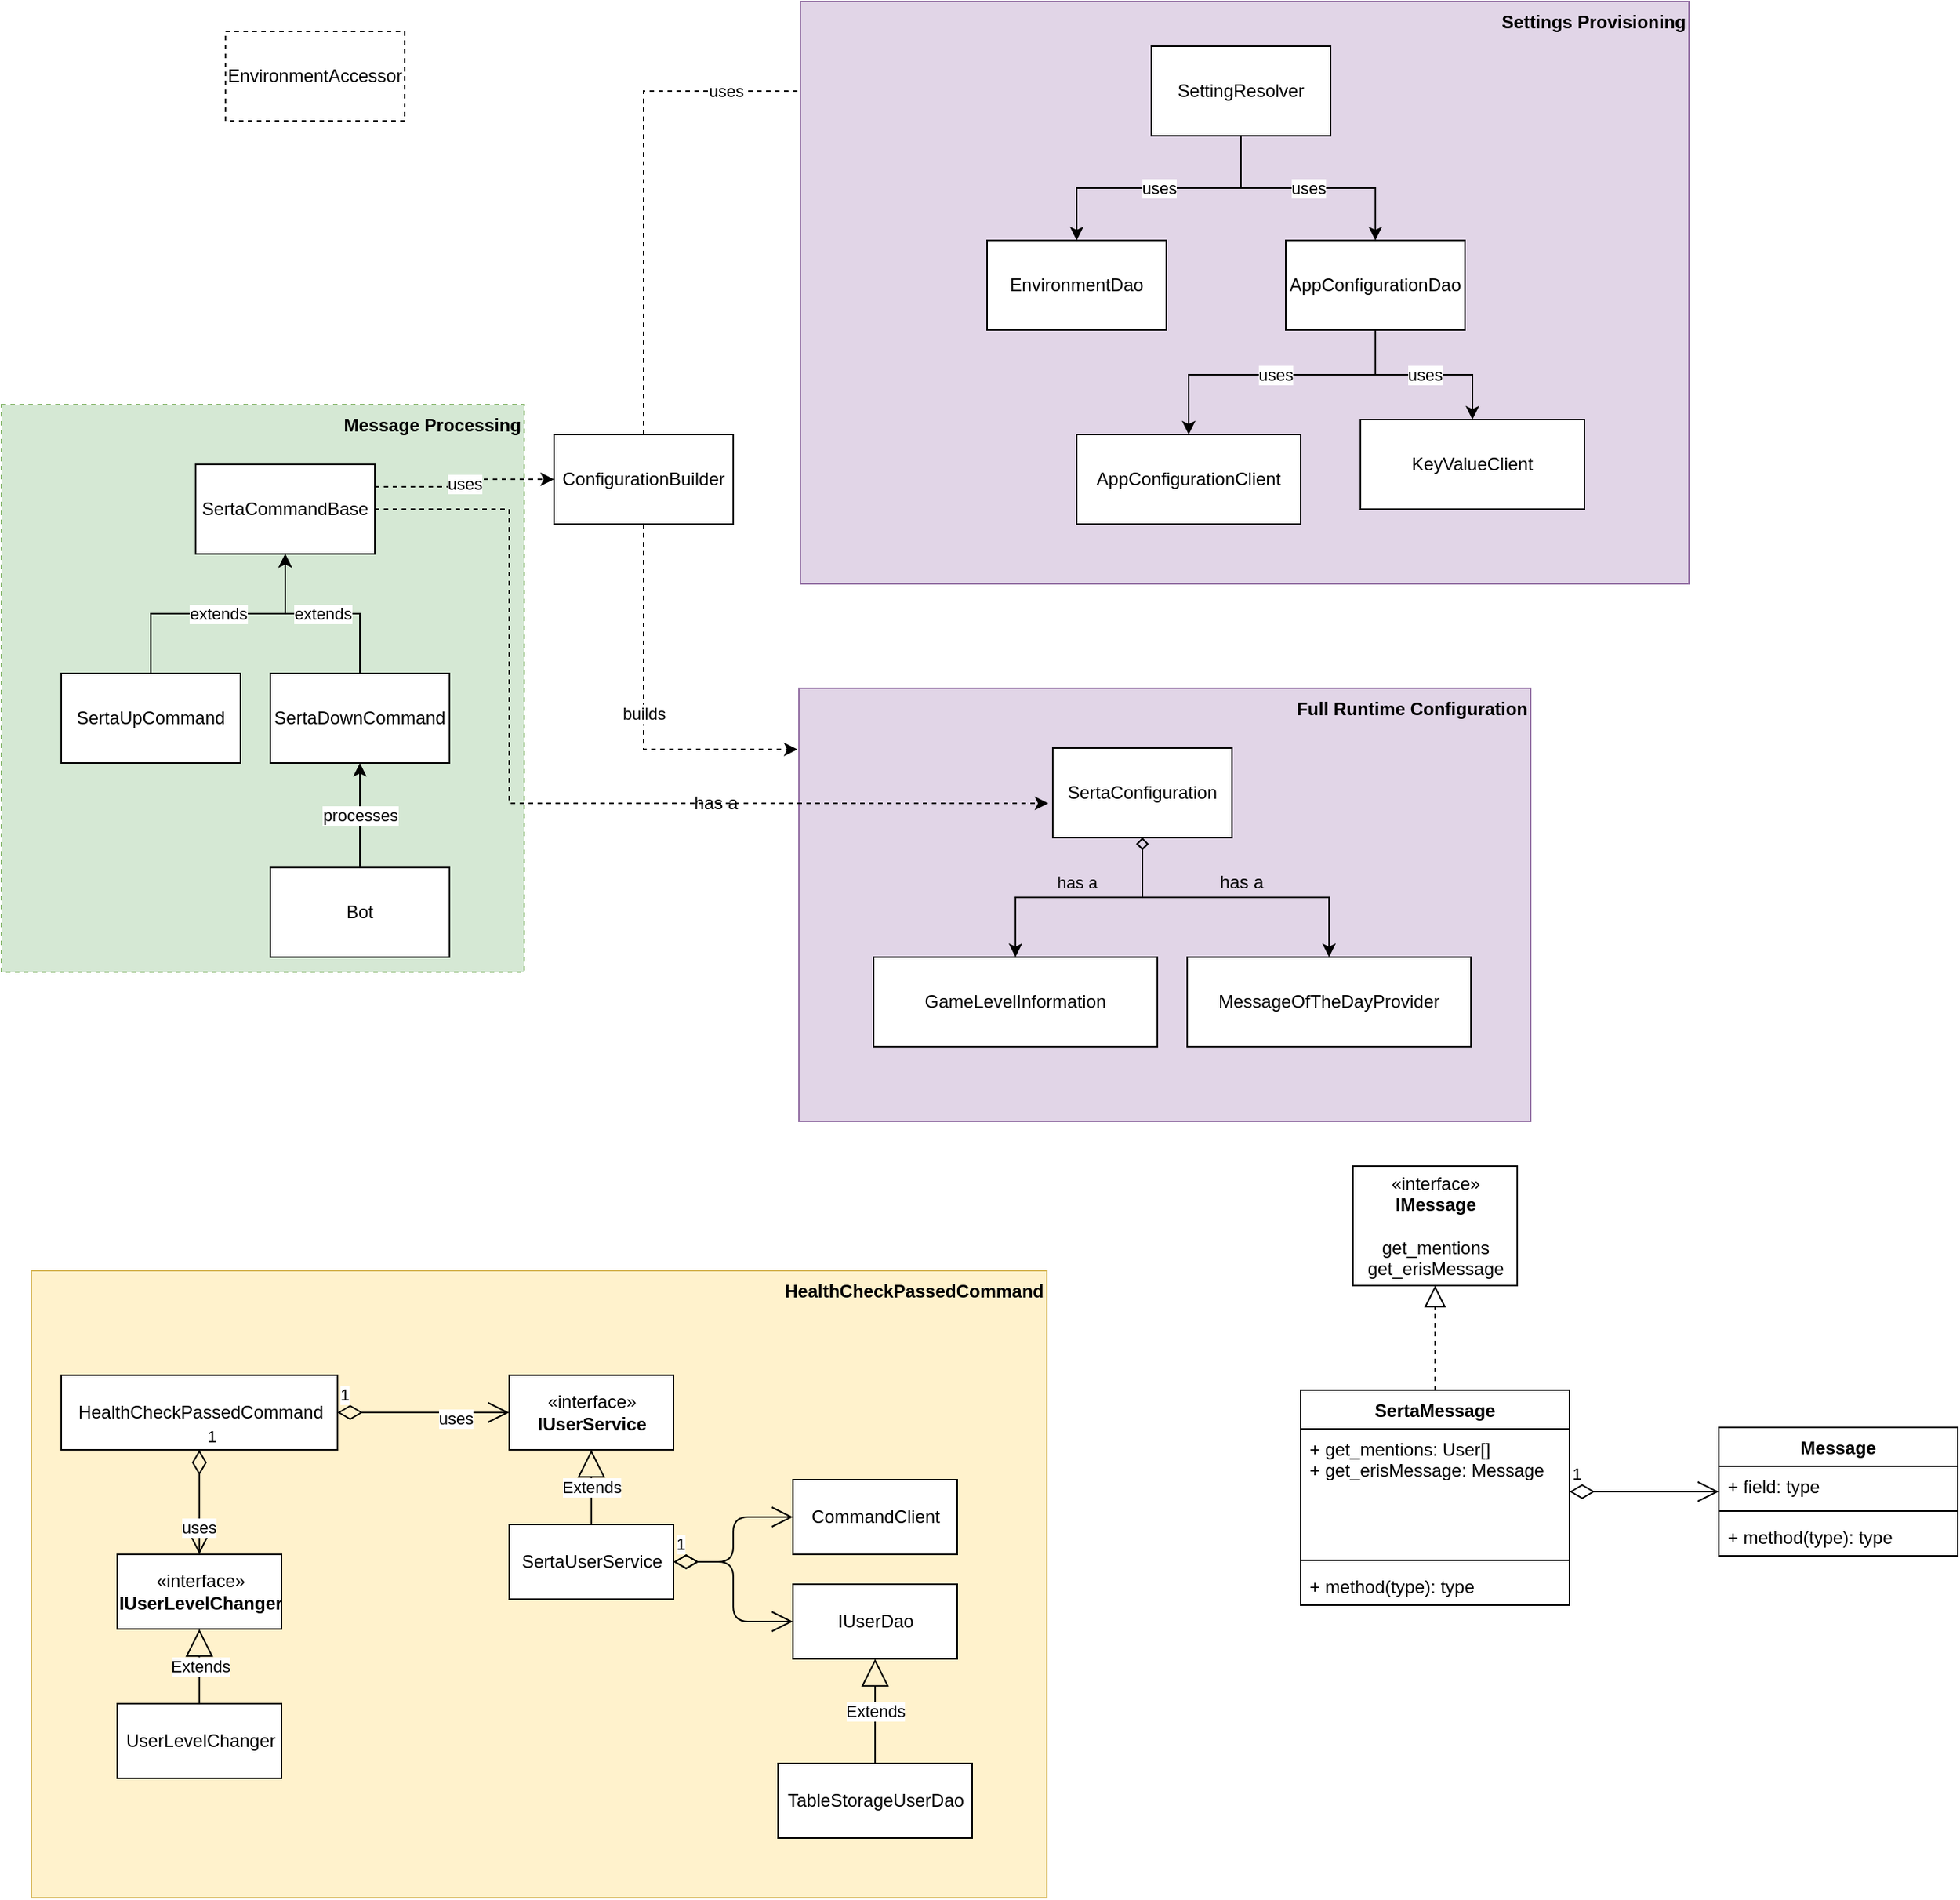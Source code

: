 <mxfile version="13.1.3" type="github">
  <diagram id="GnVgiSFdVF10wmryirrv" name="Page-1">
    <mxGraphModel dx="1422" dy="1862" grid="1" gridSize="10" guides="1" tooltips="1" connect="1" arrows="1" fold="1" page="1" pageScale="1" pageWidth="850" pageHeight="1100" math="0" shadow="0">
      <root>
        <mxCell id="0" />
        <mxCell id="1" parent="0" />
        <mxCell id="4HCinlOvz4c1UebS4xHj-32" value="HealthCheckPassedCommand" style="rounded=0;whiteSpace=wrap;html=1;fillColor=#fff2cc;strokeColor=#d6b656;fontStyle=1;align=right;verticalAlign=top;" parent="1" vertex="1">
          <mxGeometry x="40" y="610" width="680" height="420" as="geometry" />
        </mxCell>
        <mxCell id="5fEO6STA1TvdQxu0LVJK-40" value="Message Processing" style="rounded=0;whiteSpace=wrap;html=1;dashed=1;align=right;fontStyle=1;verticalAlign=top;fillColor=#d5e8d4;strokeColor=#82b366;" parent="1" vertex="1">
          <mxGeometry x="20" y="30" width="350" height="380" as="geometry" />
        </mxCell>
        <mxCell id="5fEO6STA1TvdQxu0LVJK-2" value="EnvironmentAccessor" style="rounded=0;whiteSpace=wrap;html=1;dashed=1;" parent="1" vertex="1">
          <mxGeometry x="170" y="-220" width="120" height="60" as="geometry" />
        </mxCell>
        <mxCell id="5fEO6STA1TvdQxu0LVJK-35" value="uses" style="edgeStyle=orthogonalEdgeStyle;rounded=0;orthogonalLoop=1;jettySize=auto;html=1;exitX=0.5;exitY=0;exitDx=0;exitDy=0;entryX=0;entryY=0.5;entryDx=0;entryDy=0;dashed=1;" parent="1" source="5fEO6STA1TvdQxu0LVJK-3" target="5fEO6STA1TvdQxu0LVJK-1" edge="1">
          <mxGeometry relative="1" as="geometry" />
        </mxCell>
        <mxCell id="5fEO6STA1TvdQxu0LVJK-39" value="builds" style="edgeStyle=orthogonalEdgeStyle;rounded=0;orthogonalLoop=1;jettySize=auto;html=1;exitX=0.5;exitY=1;exitDx=0;exitDy=0;entryX=-0.002;entryY=0.141;entryDx=0;entryDy=0;entryPerimeter=0;dashed=1;" parent="1" source="5fEO6STA1TvdQxu0LVJK-3" target="5fEO6STA1TvdQxu0LVJK-34" edge="1">
          <mxGeometry relative="1" as="geometry" />
        </mxCell>
        <mxCell id="5fEO6STA1TvdQxu0LVJK-3" value="ConfigurationBuilder" style="rounded=0;whiteSpace=wrap;html=1;" parent="1" vertex="1">
          <mxGeometry x="390" y="50" width="120" height="60" as="geometry" />
        </mxCell>
        <mxCell id="5fEO6STA1TvdQxu0LVJK-30" value="uses" style="edgeStyle=orthogonalEdgeStyle;rounded=0;orthogonalLoop=1;jettySize=auto;html=1;exitX=1;exitY=0.25;exitDx=0;exitDy=0;entryX=0;entryY=0.5;entryDx=0;entryDy=0;dashed=1;" parent="1" source="5fEO6STA1TvdQxu0LVJK-11" target="5fEO6STA1TvdQxu0LVJK-3" edge="1">
          <mxGeometry relative="1" as="geometry" />
        </mxCell>
        <mxCell id="5fEO6STA1TvdQxu0LVJK-11" value="SertaCommandBase" style="rounded=0;whiteSpace=wrap;html=1;" parent="1" vertex="1">
          <mxGeometry x="150" y="70" width="120" height="60" as="geometry" />
        </mxCell>
        <mxCell id="5fEO6STA1TvdQxu0LVJK-28" value="extends" style="edgeStyle=orthogonalEdgeStyle;rounded=0;orthogonalLoop=1;jettySize=auto;html=1;exitX=0.5;exitY=0;exitDx=0;exitDy=0;entryX=0.5;entryY=1;entryDx=0;entryDy=0;" parent="1" source="5fEO6STA1TvdQxu0LVJK-25" target="5fEO6STA1TvdQxu0LVJK-11" edge="1">
          <mxGeometry relative="1" as="geometry" />
        </mxCell>
        <mxCell id="5fEO6STA1TvdQxu0LVJK-25" value="SertaUpCommand" style="rounded=0;whiteSpace=wrap;html=1;" parent="1" vertex="1">
          <mxGeometry x="60" y="210" width="120" height="60" as="geometry" />
        </mxCell>
        <mxCell id="5fEO6STA1TvdQxu0LVJK-29" value="extends" style="edgeStyle=orthogonalEdgeStyle;rounded=0;orthogonalLoop=1;jettySize=auto;html=1;exitX=0.5;exitY=0;exitDx=0;exitDy=0;entryX=0.5;entryY=1;entryDx=0;entryDy=0;" parent="1" source="5fEO6STA1TvdQxu0LVJK-27" target="5fEO6STA1TvdQxu0LVJK-11" edge="1">
          <mxGeometry relative="1" as="geometry">
            <mxPoint x="420" y="150" as="targetPoint" />
          </mxGeometry>
        </mxCell>
        <mxCell id="5fEO6STA1TvdQxu0LVJK-27" value="SertaDownCommand" style="rounded=0;whiteSpace=wrap;html=1;" parent="1" vertex="1">
          <mxGeometry x="200" y="210" width="120" height="60" as="geometry" />
        </mxCell>
        <mxCell id="5fEO6STA1TvdQxu0LVJK-32" value="processes" style="edgeStyle=orthogonalEdgeStyle;rounded=0;orthogonalLoop=1;jettySize=auto;html=1;entryX=0.5;entryY=1;entryDx=0;entryDy=0;" parent="1" source="5fEO6STA1TvdQxu0LVJK-31" target="5fEO6STA1TvdQxu0LVJK-27" edge="1">
          <mxGeometry relative="1" as="geometry">
            <Array as="points">
              <mxPoint x="260" y="310" />
              <mxPoint x="260" y="310" />
            </Array>
          </mxGeometry>
        </mxCell>
        <mxCell id="5fEO6STA1TvdQxu0LVJK-31" value="Bot" style="rounded=0;whiteSpace=wrap;html=1;" parent="1" vertex="1">
          <mxGeometry x="200" y="340" width="120" height="60" as="geometry" />
        </mxCell>
        <mxCell id="5fEO6STA1TvdQxu0LVJK-37" value="" style="group;verticalAlign=top;" parent="1" vertex="1" connectable="0">
          <mxGeometry x="555" y="-240" width="595" height="390" as="geometry" />
        </mxCell>
        <mxCell id="5fEO6STA1TvdQxu0LVJK-36" value="&lt;b&gt;Settings Provisioning&lt;/b&gt;" style="rounded=0;whiteSpace=wrap;html=1;align=right;fillColor=#e1d5e7;strokeColor=#9673a6;verticalAlign=top;" parent="5fEO6STA1TvdQxu0LVJK-37" vertex="1">
          <mxGeometry width="595" height="390" as="geometry" />
        </mxCell>
        <mxCell id="5fEO6STA1TvdQxu0LVJK-1" value="SettingResolver" style="rounded=0;whiteSpace=wrap;html=1;" parent="5fEO6STA1TvdQxu0LVJK-37" vertex="1">
          <mxGeometry x="235" y="30" width="120" height="60" as="geometry" />
        </mxCell>
        <mxCell id="5fEO6STA1TvdQxu0LVJK-5" value="EnvironmentDao" style="rounded=0;whiteSpace=wrap;html=1;" parent="5fEO6STA1TvdQxu0LVJK-37" vertex="1">
          <mxGeometry x="125" y="160" width="120" height="60" as="geometry" />
        </mxCell>
        <mxCell id="5fEO6STA1TvdQxu0LVJK-13" value="uses" style="edgeStyle=orthogonalEdgeStyle;rounded=0;orthogonalLoop=1;jettySize=auto;html=1;exitX=0.5;exitY=1;exitDx=0;exitDy=0;entryX=0.5;entryY=0;entryDx=0;entryDy=0;" parent="5fEO6STA1TvdQxu0LVJK-37" source="5fEO6STA1TvdQxu0LVJK-1" target="5fEO6STA1TvdQxu0LVJK-5" edge="1">
          <mxGeometry relative="1" as="geometry" />
        </mxCell>
        <mxCell id="5fEO6STA1TvdQxu0LVJK-14" value="AppConfigurationDao" style="rounded=0;whiteSpace=wrap;html=1;" parent="5fEO6STA1TvdQxu0LVJK-37" vertex="1">
          <mxGeometry x="325" y="160" width="120" height="60" as="geometry" />
        </mxCell>
        <mxCell id="5fEO6STA1TvdQxu0LVJK-15" value="uses" style="edgeStyle=orthogonalEdgeStyle;rounded=0;orthogonalLoop=1;jettySize=auto;html=1;exitX=0.5;exitY=1;exitDx=0;exitDy=0;entryX=0.5;entryY=0;entryDx=0;entryDy=0;" parent="5fEO6STA1TvdQxu0LVJK-37" source="5fEO6STA1TvdQxu0LVJK-1" target="5fEO6STA1TvdQxu0LVJK-14" edge="1">
          <mxGeometry relative="1" as="geometry" />
        </mxCell>
        <mxCell id="5fEO6STA1TvdQxu0LVJK-16" value="AppConfigurationClient" style="rounded=0;whiteSpace=wrap;html=1;" parent="5fEO6STA1TvdQxu0LVJK-37" vertex="1">
          <mxGeometry x="185" y="290" width="150" height="60" as="geometry" />
        </mxCell>
        <mxCell id="5fEO6STA1TvdQxu0LVJK-18" value="uses" style="edgeStyle=orthogonalEdgeStyle;rounded=0;orthogonalLoop=1;jettySize=auto;html=1;" parent="5fEO6STA1TvdQxu0LVJK-37" source="5fEO6STA1TvdQxu0LVJK-14" target="5fEO6STA1TvdQxu0LVJK-16" edge="1">
          <mxGeometry relative="1" as="geometry">
            <Array as="points">
              <mxPoint x="385" y="250" />
              <mxPoint x="260" y="250" />
            </Array>
          </mxGeometry>
        </mxCell>
        <mxCell id="5fEO6STA1TvdQxu0LVJK-17" value="KeyValueClient" style="rounded=0;whiteSpace=wrap;html=1;" parent="5fEO6STA1TvdQxu0LVJK-37" vertex="1">
          <mxGeometry x="375" y="280" width="150" height="60" as="geometry" />
        </mxCell>
        <mxCell id="5fEO6STA1TvdQxu0LVJK-19" value="uses" style="edgeStyle=orthogonalEdgeStyle;rounded=0;orthogonalLoop=1;jettySize=auto;html=1;" parent="5fEO6STA1TvdQxu0LVJK-37" source="5fEO6STA1TvdQxu0LVJK-14" target="5fEO6STA1TvdQxu0LVJK-17" edge="1">
          <mxGeometry relative="1" as="geometry" />
        </mxCell>
        <mxCell id="5fEO6STA1TvdQxu0LVJK-34" value="&lt;b&gt;Full Runtime Configuration&lt;br&gt;&lt;/b&gt;" style="rounded=0;whiteSpace=wrap;html=1;align=right;fillColor=#e1d5e7;strokeColor=#9673a6;verticalAlign=top;" parent="1" vertex="1">
          <mxGeometry x="554" y="220" width="490" height="290" as="geometry" />
        </mxCell>
        <mxCell id="5fEO6STA1TvdQxu0LVJK-4" value="SertaConfiguration" style="rounded=0;whiteSpace=wrap;html=1;" parent="1" vertex="1">
          <mxGeometry x="724" y="260" width="120" height="60" as="geometry" />
        </mxCell>
        <mxCell id="5fEO6STA1TvdQxu0LVJK-6" value="MessageOfTheDayProvider" style="rounded=0;whiteSpace=wrap;html=1;" parent="1" vertex="1">
          <mxGeometry x="814" y="400" width="190" height="60" as="geometry" />
        </mxCell>
        <mxCell id="5fEO6STA1TvdQxu0LVJK-9" style="edgeStyle=orthogonalEdgeStyle;rounded=0;orthogonalLoop=1;jettySize=auto;html=1;exitX=0.5;exitY=1;exitDx=0;exitDy=0;entryX=0.5;entryY=0;entryDx=0;entryDy=0;startArrow=diamond;startFill=0;" parent="1" source="5fEO6STA1TvdQxu0LVJK-4" target="5fEO6STA1TvdQxu0LVJK-6" edge="1">
          <mxGeometry relative="1" as="geometry" />
        </mxCell>
        <mxCell id="5fEO6STA1TvdQxu0LVJK-10" value="has a" style="text;html=1;align=center;verticalAlign=middle;resizable=0;points=[];" parent="5fEO6STA1TvdQxu0LVJK-9" vertex="1" connectable="0">
          <mxGeometry x="0.333" y="2" relative="1" as="geometry">
            <mxPoint x="-30.8" y="-8" as="offset" />
          </mxGeometry>
        </mxCell>
        <mxCell id="5fEO6STA1TvdQxu0LVJK-7" value="GameLevelInformation" style="rounded=0;whiteSpace=wrap;html=1;" parent="1" vertex="1">
          <mxGeometry x="604" y="400" width="190" height="60" as="geometry" />
        </mxCell>
        <mxCell id="5fEO6STA1TvdQxu0LVJK-8" value="has a" style="edgeStyle=orthogonalEdgeStyle;rounded=0;orthogonalLoop=1;jettySize=auto;html=1;startArrow=diamond;startFill=0;fillColor=#e1d5e7;strokeColor=#000000;labelBackgroundColor=none;" parent="1" source="5fEO6STA1TvdQxu0LVJK-4" target="5fEO6STA1TvdQxu0LVJK-7" edge="1">
          <mxGeometry x="0.018" y="-10" relative="1" as="geometry">
            <mxPoint as="offset" />
          </mxGeometry>
        </mxCell>
        <mxCell id="5fEO6STA1TvdQxu0LVJK-20" style="edgeStyle=orthogonalEdgeStyle;rounded=0;orthogonalLoop=1;jettySize=auto;html=1;exitX=1;exitY=0.5;exitDx=0;exitDy=0;entryX=-0.025;entryY=0.617;entryDx=0;entryDy=0;dashed=1;entryPerimeter=0;" parent="1" source="5fEO6STA1TvdQxu0LVJK-11" target="5fEO6STA1TvdQxu0LVJK-4" edge="1">
          <mxGeometry relative="1" as="geometry">
            <Array as="points">
              <mxPoint x="360" y="100" />
              <mxPoint x="360" y="297" />
            </Array>
          </mxGeometry>
        </mxCell>
        <mxCell id="5fEO6STA1TvdQxu0LVJK-21" value="has a" style="text;html=1;align=center;verticalAlign=middle;resizable=0;points=[];" parent="5fEO6STA1TvdQxu0LVJK-20" vertex="1" connectable="0">
          <mxGeometry x="0.31" relative="1" as="geometry">
            <mxPoint as="offset" />
          </mxGeometry>
        </mxCell>
        <mxCell id="4HCinlOvz4c1UebS4xHj-2" value="HealthCheckPassedCommand" style="html=1;" parent="1" vertex="1">
          <mxGeometry x="60" y="680" width="185" height="50" as="geometry" />
        </mxCell>
        <mxCell id="4HCinlOvz4c1UebS4xHj-7" value="«interface»&lt;br&gt;&lt;b&gt;IUserLevelChanger&lt;/b&gt;" style="html=1;" parent="1" vertex="1">
          <mxGeometry x="97.5" y="800" width="110" height="50" as="geometry" />
        </mxCell>
        <mxCell id="4HCinlOvz4c1UebS4xHj-8" value="«interface»&lt;br&gt;&lt;b&gt;IUserService&lt;/b&gt;" style="html=1;" parent="1" vertex="1">
          <mxGeometry x="360" y="680" width="110" height="50" as="geometry" />
        </mxCell>
        <mxCell id="4HCinlOvz4c1UebS4xHj-9" value="1" style="endArrow=open;html=1;endSize=12;startArrow=diamondThin;startSize=14;startFill=0;edgeStyle=orthogonalEdgeStyle;align=left;verticalAlign=bottom;entryX=0;entryY=0.5;entryDx=0;entryDy=0;" parent="1" source="4HCinlOvz4c1UebS4xHj-2" target="4HCinlOvz4c1UebS4xHj-8" edge="1">
          <mxGeometry x="-1" y="3" relative="1" as="geometry">
            <mxPoint x="222.5" y="665" as="sourcePoint" />
            <mxPoint x="382.5" y="665" as="targetPoint" />
          </mxGeometry>
        </mxCell>
        <mxCell id="4HCinlOvz4c1UebS4xHj-10" value="uses" style="edgeLabel;html=1;align=center;verticalAlign=middle;resizable=0;points=[];" parent="4HCinlOvz4c1UebS4xHj-9" vertex="1" connectable="0">
          <mxGeometry x="0.367" y="-4" relative="1" as="geometry">
            <mxPoint as="offset" />
          </mxGeometry>
        </mxCell>
        <mxCell id="4HCinlOvz4c1UebS4xHj-14" value="1" style="endArrow=open;html=1;endSize=12;startArrow=diamondThin;startSize=14;startFill=0;edgeStyle=orthogonalEdgeStyle;align=left;verticalAlign=bottom;entryX=0.5;entryY=0;entryDx=0;entryDy=0;" parent="1" source="4HCinlOvz4c1UebS4xHj-2" target="4HCinlOvz4c1UebS4xHj-7" edge="1">
          <mxGeometry x="-1" y="3" relative="1" as="geometry">
            <mxPoint x="222.5" y="740" as="sourcePoint" />
            <mxPoint x="382.5" y="704.5" as="targetPoint" />
          </mxGeometry>
        </mxCell>
        <mxCell id="4HCinlOvz4c1UebS4xHj-15" value="uses" style="edgeLabel;html=1;align=center;verticalAlign=middle;resizable=0;points=[];" parent="4HCinlOvz4c1UebS4xHj-14" vertex="1" connectable="0">
          <mxGeometry x="0.47" y="-1" relative="1" as="geometry">
            <mxPoint as="offset" />
          </mxGeometry>
        </mxCell>
        <mxCell id="4HCinlOvz4c1UebS4xHj-19" value="SertaUserService" style="html=1;" parent="1" vertex="1">
          <mxGeometry x="360" y="780" width="110" height="50" as="geometry" />
        </mxCell>
        <mxCell id="4HCinlOvz4c1UebS4xHj-20" value="Extends" style="endArrow=block;endSize=16;endFill=0;html=1;entryX=0.5;entryY=1;entryDx=0;entryDy=0;" parent="1" source="4HCinlOvz4c1UebS4xHj-19" target="4HCinlOvz4c1UebS4xHj-8" edge="1">
          <mxGeometry width="160" relative="1" as="geometry">
            <mxPoint x="280" y="900" as="sourcePoint" />
            <mxPoint x="440" y="900" as="targetPoint" />
          </mxGeometry>
        </mxCell>
        <mxCell id="4HCinlOvz4c1UebS4xHj-22" value="CommandClient" style="html=1;" parent="1" vertex="1">
          <mxGeometry x="550" y="750" width="110" height="50" as="geometry" />
        </mxCell>
        <mxCell id="4HCinlOvz4c1UebS4xHj-23" value="IUserDao" style="html=1;" parent="1" vertex="1">
          <mxGeometry x="550" y="820" width="110" height="50" as="geometry" />
        </mxCell>
        <mxCell id="4HCinlOvz4c1UebS4xHj-24" value="1" style="endArrow=open;html=1;endSize=12;startArrow=diamondThin;startSize=14;startFill=0;edgeStyle=orthogonalEdgeStyle;align=left;verticalAlign=bottom;entryX=0;entryY=0.5;entryDx=0;entryDy=0;" parent="1" source="4HCinlOvz4c1UebS4xHj-19" target="4HCinlOvz4c1UebS4xHj-22" edge="1">
          <mxGeometry x="-1" y="3" relative="1" as="geometry">
            <mxPoint x="470" y="805" as="sourcePoint" />
            <mxPoint x="630" y="805" as="targetPoint" />
          </mxGeometry>
        </mxCell>
        <mxCell id="4HCinlOvz4c1UebS4xHj-25" value="1" style="endArrow=open;html=1;endSize=12;startArrow=diamondThin;startSize=14;startFill=0;edgeStyle=orthogonalEdgeStyle;align=left;verticalAlign=bottom;entryX=0;entryY=0.5;entryDx=0;entryDy=0;" parent="1" source="4HCinlOvz4c1UebS4xHj-19" target="4HCinlOvz4c1UebS4xHj-23" edge="1">
          <mxGeometry x="-1" y="3" relative="1" as="geometry">
            <mxPoint x="410" y="960" as="sourcePoint" />
            <mxPoint x="570" y="960" as="targetPoint" />
          </mxGeometry>
        </mxCell>
        <mxCell id="4HCinlOvz4c1UebS4xHj-26" value="TableStorageUserDao" style="html=1;" parent="1" vertex="1">
          <mxGeometry x="540" y="940" width="130" height="50" as="geometry" />
        </mxCell>
        <mxCell id="4HCinlOvz4c1UebS4xHj-29" value="Extends" style="endArrow=block;endSize=16;endFill=0;html=1;entryX=0.5;entryY=1;entryDx=0;entryDy=0;exitX=0.5;exitY=0;exitDx=0;exitDy=0;" parent="1" source="4HCinlOvz4c1UebS4xHj-26" target="4HCinlOvz4c1UebS4xHj-23" edge="1">
          <mxGeometry width="160" relative="1" as="geometry">
            <mxPoint x="360" y="990" as="sourcePoint" />
            <mxPoint x="520" y="990" as="targetPoint" />
          </mxGeometry>
        </mxCell>
        <mxCell id="4HCinlOvz4c1UebS4xHj-30" value="UserLevelChanger" style="html=1;" parent="1" vertex="1">
          <mxGeometry x="97.5" y="900" width="110" height="50" as="geometry" />
        </mxCell>
        <mxCell id="4HCinlOvz4c1UebS4xHj-31" value="Extends" style="endArrow=block;endSize=16;endFill=0;html=1;entryX=0.5;entryY=1;entryDx=0;entryDy=0;exitX=0.5;exitY=0;exitDx=0;exitDy=0;" parent="1" source="4HCinlOvz4c1UebS4xHj-30" target="4HCinlOvz4c1UebS4xHj-7" edge="1">
          <mxGeometry width="160" relative="1" as="geometry">
            <mxPoint x="60" y="990" as="sourcePoint" />
            <mxPoint x="220" y="990" as="targetPoint" />
          </mxGeometry>
        </mxCell>
        <mxCell id="flIs2jT2OfzVOEZ9wNcF-4" value="«interface»&lt;br&gt;&lt;b&gt;IMessage&lt;/b&gt;&lt;br&gt;&lt;br&gt;get_mentions&lt;br&gt;get_erisMessage" style="html=1;" vertex="1" parent="1">
          <mxGeometry x="925" y="540" width="110" height="80" as="geometry" />
        </mxCell>
        <mxCell id="flIs2jT2OfzVOEZ9wNcF-5" value="SertaMessage" style="swimlane;fontStyle=1;align=center;verticalAlign=top;childLayout=stackLayout;horizontal=1;startSize=26;horizontalStack=0;resizeParent=1;resizeParentMax=0;resizeLast=0;collapsible=1;marginBottom=0;" vertex="1" parent="1">
          <mxGeometry x="890" y="690" width="180" height="144" as="geometry" />
        </mxCell>
        <mxCell id="flIs2jT2OfzVOEZ9wNcF-6" value="+ get_mentions: User[]&#xa;+ get_erisMessage: Message" style="text;strokeColor=none;fillColor=none;align=left;verticalAlign=top;spacingLeft=4;spacingRight=4;overflow=hidden;rotatable=0;points=[[0,0.5],[1,0.5]];portConstraint=eastwest;" vertex="1" parent="flIs2jT2OfzVOEZ9wNcF-5">
          <mxGeometry y="26" width="180" height="84" as="geometry" />
        </mxCell>
        <mxCell id="flIs2jT2OfzVOEZ9wNcF-7" value="" style="line;strokeWidth=1;fillColor=none;align=left;verticalAlign=middle;spacingTop=-1;spacingLeft=3;spacingRight=3;rotatable=0;labelPosition=right;points=[];portConstraint=eastwest;" vertex="1" parent="flIs2jT2OfzVOEZ9wNcF-5">
          <mxGeometry y="110" width="180" height="8" as="geometry" />
        </mxCell>
        <mxCell id="flIs2jT2OfzVOEZ9wNcF-8" value="+ method(type): type" style="text;strokeColor=none;fillColor=none;align=left;verticalAlign=top;spacingLeft=4;spacingRight=4;overflow=hidden;rotatable=0;points=[[0,0.5],[1,0.5]];portConstraint=eastwest;" vertex="1" parent="flIs2jT2OfzVOEZ9wNcF-5">
          <mxGeometry y="118" width="180" height="26" as="geometry" />
        </mxCell>
        <mxCell id="flIs2jT2OfzVOEZ9wNcF-9" value="1" style="endArrow=open;html=1;endSize=12;startArrow=diamondThin;startSize=14;startFill=0;edgeStyle=orthogonalEdgeStyle;align=left;verticalAlign=bottom;exitX=1;exitY=0.5;exitDx=0;exitDy=0;" edge="1" parent="1" source="flIs2jT2OfzVOEZ9wNcF-6" target="flIs2jT2OfzVOEZ9wNcF-10">
          <mxGeometry x="-1" y="3" relative="1" as="geometry">
            <mxPoint x="760" y="820" as="sourcePoint" />
            <mxPoint x="920" y="820" as="targetPoint" />
          </mxGeometry>
        </mxCell>
        <mxCell id="flIs2jT2OfzVOEZ9wNcF-14" value="" style="endArrow=block;dashed=1;endFill=0;endSize=12;html=1;exitX=0.5;exitY=0;exitDx=0;exitDy=0;entryX=0.5;entryY=1;entryDx=0;entryDy=0;" edge="1" parent="1" source="flIs2jT2OfzVOEZ9wNcF-5" target="flIs2jT2OfzVOEZ9wNcF-4">
          <mxGeometry width="160" relative="1" as="geometry">
            <mxPoint x="760" y="820" as="sourcePoint" />
            <mxPoint x="920" y="820" as="targetPoint" />
          </mxGeometry>
        </mxCell>
        <mxCell id="flIs2jT2OfzVOEZ9wNcF-10" value="Message" style="swimlane;fontStyle=1;align=center;verticalAlign=top;childLayout=stackLayout;horizontal=1;startSize=26;horizontalStack=0;resizeParent=1;resizeParentMax=0;resizeLast=0;collapsible=1;marginBottom=0;" vertex="1" parent="1">
          <mxGeometry x="1170" y="715" width="160" height="86" as="geometry" />
        </mxCell>
        <mxCell id="flIs2jT2OfzVOEZ9wNcF-11" value="+ field: type" style="text;strokeColor=none;fillColor=none;align=left;verticalAlign=top;spacingLeft=4;spacingRight=4;overflow=hidden;rotatable=0;points=[[0,0.5],[1,0.5]];portConstraint=eastwest;" vertex="1" parent="flIs2jT2OfzVOEZ9wNcF-10">
          <mxGeometry y="26" width="160" height="26" as="geometry" />
        </mxCell>
        <mxCell id="flIs2jT2OfzVOEZ9wNcF-12" value="" style="line;strokeWidth=1;fillColor=none;align=left;verticalAlign=middle;spacingTop=-1;spacingLeft=3;spacingRight=3;rotatable=0;labelPosition=right;points=[];portConstraint=eastwest;" vertex="1" parent="flIs2jT2OfzVOEZ9wNcF-10">
          <mxGeometry y="52" width="160" height="8" as="geometry" />
        </mxCell>
        <mxCell id="flIs2jT2OfzVOEZ9wNcF-13" value="+ method(type): type" style="text;strokeColor=none;fillColor=none;align=left;verticalAlign=top;spacingLeft=4;spacingRight=4;overflow=hidden;rotatable=0;points=[[0,0.5],[1,0.5]];portConstraint=eastwest;" vertex="1" parent="flIs2jT2OfzVOEZ9wNcF-10">
          <mxGeometry y="60" width="160" height="26" as="geometry" />
        </mxCell>
      </root>
    </mxGraphModel>
  </diagram>
</mxfile>
